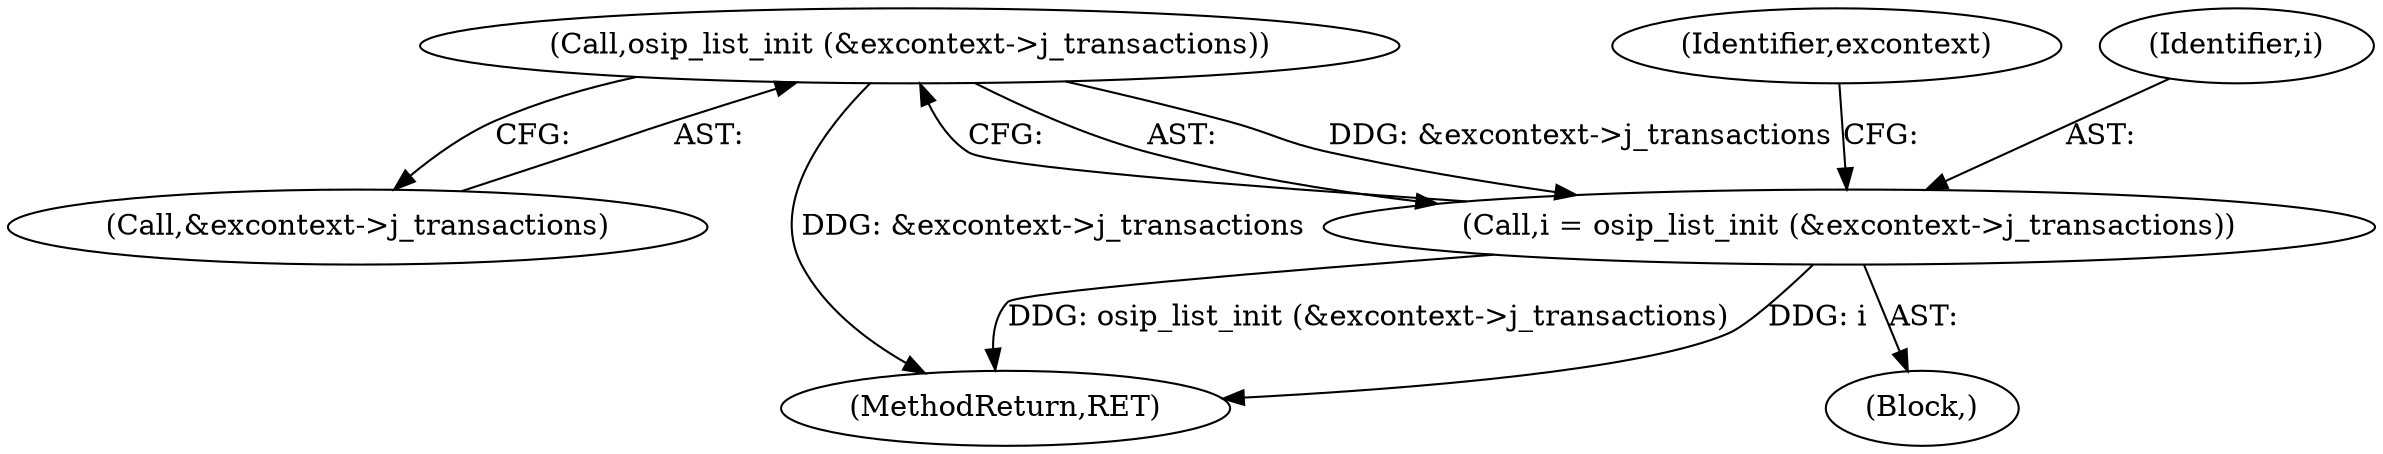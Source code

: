 digraph "0_savannah_2549e421c14aff886629b8482c14af800f411070@pointer" {
"1000185" [label="(Call,osip_list_init (&excontext->j_transactions))"];
"1000183" [label="(Call,i = osip_list_init (&excontext->j_transactions))"];
"1000183" [label="(Call,i = osip_list_init (&excontext->j_transactions))"];
"1000192" [label="(Identifier,excontext)"];
"1000184" [label="(Identifier,i)"];
"1000185" [label="(Call,osip_list_init (&excontext->j_transactions))"];
"1000106" [label="(Block,)"];
"1000186" [label="(Call,&excontext->j_transactions)"];
"1000389" [label="(MethodReturn,RET)"];
"1000185" -> "1000183"  [label="AST: "];
"1000185" -> "1000186"  [label="CFG: "];
"1000186" -> "1000185"  [label="AST: "];
"1000183" -> "1000185"  [label="CFG: "];
"1000185" -> "1000389"  [label="DDG: &excontext->j_transactions"];
"1000185" -> "1000183"  [label="DDG: &excontext->j_transactions"];
"1000183" -> "1000106"  [label="AST: "];
"1000184" -> "1000183"  [label="AST: "];
"1000192" -> "1000183"  [label="CFG: "];
"1000183" -> "1000389"  [label="DDG: osip_list_init (&excontext->j_transactions)"];
"1000183" -> "1000389"  [label="DDG: i"];
}
